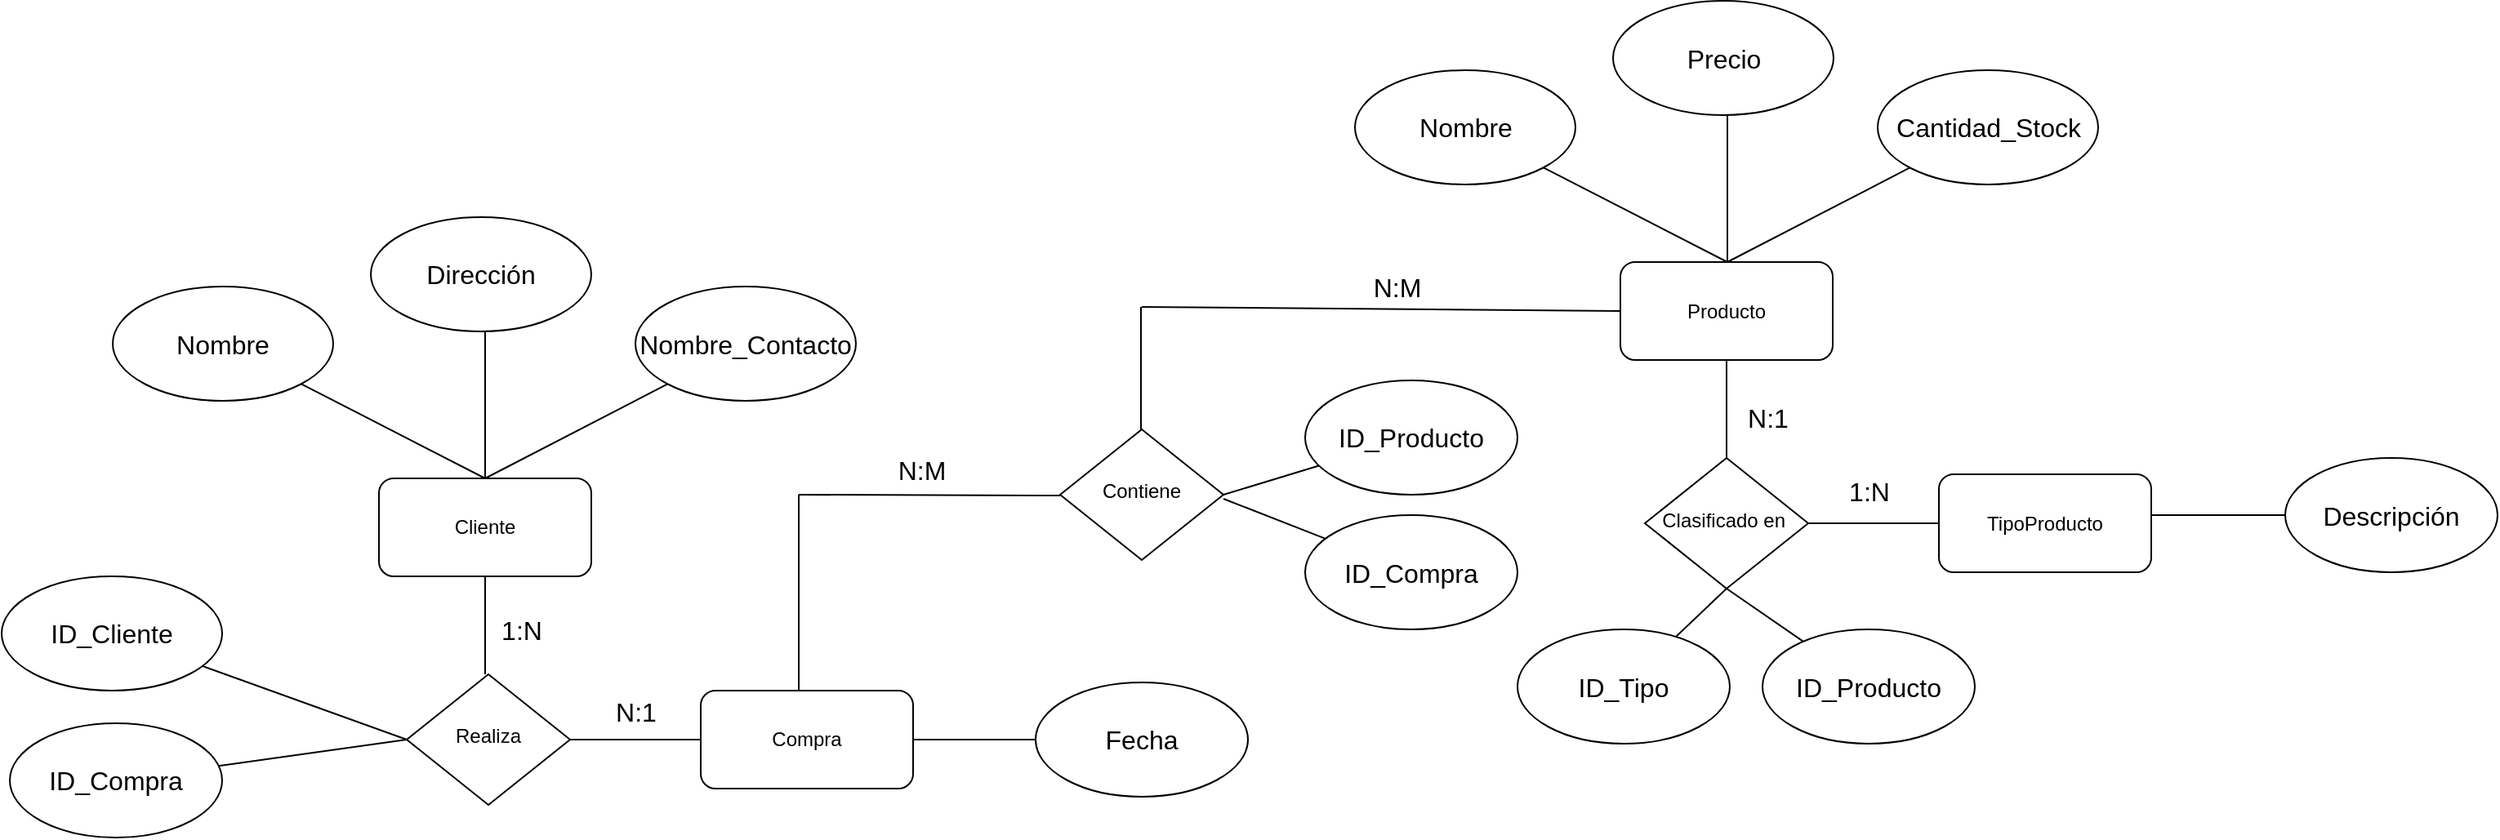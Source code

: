 <mxfile version="22.1.7" type="github">
  <diagram id="C5RBs43oDa-KdzZeNtuy" name="Page-1">
    <mxGraphModel dx="336" dy="399" grid="1" gridSize="10" guides="1" tooltips="1" connect="1" arrows="1" fold="1" page="1" pageScale="1" pageWidth="827" pageHeight="1169" math="0" shadow="0">
      <root>
        <mxCell id="WIyWlLk6GJQsqaUBKTNV-0" />
        <mxCell id="WIyWlLk6GJQsqaUBKTNV-1" parent="WIyWlLk6GJQsqaUBKTNV-0" />
        <mxCell id="WIyWlLk6GJQsqaUBKTNV-3" value="Producto" style="rounded=1;whiteSpace=wrap;html=1;fontSize=12;glass=0;strokeWidth=1;shadow=0;" parent="WIyWlLk6GJQsqaUBKTNV-1" vertex="1">
          <mxGeometry x="1553" y="267.5" width="130" height="60" as="geometry" />
        </mxCell>
        <mxCell id="WIyWlLk6GJQsqaUBKTNV-6" value="Clasificado en&amp;nbsp;" style="rhombus;whiteSpace=wrap;html=1;shadow=0;fontFamily=Helvetica;fontSize=12;align=center;strokeWidth=1;spacing=6;spacingTop=-4;" parent="WIyWlLk6GJQsqaUBKTNV-1" vertex="1">
          <mxGeometry x="1568" y="387.5" width="100" height="80" as="geometry" />
        </mxCell>
        <mxCell id="WIyWlLk6GJQsqaUBKTNV-7" value="TipoProducto" style="rounded=1;whiteSpace=wrap;html=1;fontSize=12;glass=0;strokeWidth=1;shadow=0;" parent="WIyWlLk6GJQsqaUBKTNV-1" vertex="1">
          <mxGeometry x="1748" y="397.5" width="130" height="60" as="geometry" />
        </mxCell>
        <mxCell id="WIyWlLk6GJQsqaUBKTNV-10" value="Realiza" style="rhombus;whiteSpace=wrap;html=1;shadow=0;fontFamily=Helvetica;fontSize=12;align=center;strokeWidth=1;spacing=6;spacingTop=-4;" parent="WIyWlLk6GJQsqaUBKTNV-1" vertex="1">
          <mxGeometry x="810" y="520" width="100" height="80" as="geometry" />
        </mxCell>
        <mxCell id="WIyWlLk6GJQsqaUBKTNV-11" value="Compra" style="rounded=1;whiteSpace=wrap;html=1;fontSize=12;glass=0;strokeWidth=1;shadow=0;" parent="WIyWlLk6GJQsqaUBKTNV-1" vertex="1">
          <mxGeometry x="990" y="530" width="130" height="60" as="geometry" />
        </mxCell>
        <mxCell id="WIyWlLk6GJQsqaUBKTNV-12" value="Cliente" style="rounded=1;whiteSpace=wrap;html=1;fontSize=12;glass=0;strokeWidth=1;shadow=0;" parent="WIyWlLk6GJQsqaUBKTNV-1" vertex="1">
          <mxGeometry x="793" y="400" width="130" height="60" as="geometry" />
        </mxCell>
        <mxCell id="BJbLeU8236tcsoLbHiMb-0" value="Contiene" style="rhombus;whiteSpace=wrap;html=1;shadow=0;fontFamily=Helvetica;fontSize=12;align=center;strokeWidth=1;spacing=6;spacingTop=-4;" vertex="1" parent="WIyWlLk6GJQsqaUBKTNV-1">
          <mxGeometry x="1210" y="370" width="100" height="80" as="geometry" />
        </mxCell>
        <mxCell id="BJbLeU8236tcsoLbHiMb-3" value="Descripción" style="ellipse;whiteSpace=wrap;html=1;fontSize=16;" vertex="1" parent="WIyWlLk6GJQsqaUBKTNV-1">
          <mxGeometry x="1960" y="387.5" width="130" height="70" as="geometry" />
        </mxCell>
        <mxCell id="BJbLeU8236tcsoLbHiMb-18" value="" style="endArrow=none;html=1;rounded=0;fontSize=12;startSize=8;endSize=8;curved=1;" edge="1" parent="WIyWlLk6GJQsqaUBKTNV-1" target="BJbLeU8236tcsoLbHiMb-3">
          <mxGeometry width="50" height="50" relative="1" as="geometry">
            <mxPoint x="1878" y="422.5" as="sourcePoint" />
            <mxPoint x="1928" y="372.5" as="targetPoint" />
          </mxGeometry>
        </mxCell>
        <mxCell id="BJbLeU8236tcsoLbHiMb-19" value="Nombre_Contacto" style="ellipse;whiteSpace=wrap;html=1;fontSize=16;" vertex="1" parent="WIyWlLk6GJQsqaUBKTNV-1">
          <mxGeometry x="950" y="282.5" width="135" height="70" as="geometry" />
        </mxCell>
        <mxCell id="BJbLeU8236tcsoLbHiMb-20" value="Dirección" style="ellipse;whiteSpace=wrap;html=1;fontSize=16;" vertex="1" parent="WIyWlLk6GJQsqaUBKTNV-1">
          <mxGeometry x="788" y="240" width="135" height="70" as="geometry" />
        </mxCell>
        <mxCell id="BJbLeU8236tcsoLbHiMb-21" value="Nombre" style="ellipse;whiteSpace=wrap;html=1;fontSize=16;" vertex="1" parent="WIyWlLk6GJQsqaUBKTNV-1">
          <mxGeometry x="630" y="282.5" width="135" height="70" as="geometry" />
        </mxCell>
        <mxCell id="BJbLeU8236tcsoLbHiMb-22" value="ID_Cliente" style="ellipse;whiteSpace=wrap;html=1;fontSize=16;" vertex="1" parent="WIyWlLk6GJQsqaUBKTNV-1">
          <mxGeometry x="562" y="460" width="135" height="70" as="geometry" />
        </mxCell>
        <mxCell id="BJbLeU8236tcsoLbHiMb-23" value="" style="endArrow=none;html=1;rounded=0;fontSize=12;startSize=8;endSize=8;curved=1;" edge="1" parent="WIyWlLk6GJQsqaUBKTNV-1" target="BJbLeU8236tcsoLbHiMb-22">
          <mxGeometry width="50" height="50" relative="1" as="geometry">
            <mxPoint x="810" y="560" as="sourcePoint" />
            <mxPoint x="690.598" y="511.61" as="targetPoint" />
          </mxGeometry>
        </mxCell>
        <mxCell id="BJbLeU8236tcsoLbHiMb-24" value="" style="endArrow=none;html=1;rounded=0;fontSize=12;startSize=8;endSize=8;curved=1;" edge="1" parent="WIyWlLk6GJQsqaUBKTNV-1" target="BJbLeU8236tcsoLbHiMb-21">
          <mxGeometry width="50" height="50" relative="1" as="geometry">
            <mxPoint x="858" y="400" as="sourcePoint" />
            <mxPoint x="805.215" y="312.03" as="targetPoint" />
          </mxGeometry>
        </mxCell>
        <mxCell id="BJbLeU8236tcsoLbHiMb-25" value="" style="endArrow=none;html=1;rounded=0;fontSize=12;startSize=8;endSize=8;curved=1;" edge="1" parent="WIyWlLk6GJQsqaUBKTNV-1">
          <mxGeometry width="50" height="50" relative="1" as="geometry">
            <mxPoint x="858" y="400" as="sourcePoint" />
            <mxPoint x="858" y="310" as="targetPoint" />
          </mxGeometry>
        </mxCell>
        <mxCell id="BJbLeU8236tcsoLbHiMb-26" value="" style="endArrow=none;html=1;rounded=0;fontSize=12;startSize=8;endSize=8;curved=1;" edge="1" parent="WIyWlLk6GJQsqaUBKTNV-1" target="BJbLeU8236tcsoLbHiMb-19">
          <mxGeometry width="50" height="50" relative="1" as="geometry">
            <mxPoint x="858" y="400" as="sourcePoint" />
            <mxPoint x="908" y="350" as="targetPoint" />
          </mxGeometry>
        </mxCell>
        <mxCell id="BJbLeU8236tcsoLbHiMb-27" value="Fecha" style="ellipse;whiteSpace=wrap;html=1;fontSize=16;" vertex="1" parent="WIyWlLk6GJQsqaUBKTNV-1">
          <mxGeometry x="1195" y="525" width="130" height="70" as="geometry" />
        </mxCell>
        <mxCell id="BJbLeU8236tcsoLbHiMb-28" value="ID_Compra" style="ellipse;whiteSpace=wrap;html=1;fontSize=16;" vertex="1" parent="WIyWlLk6GJQsqaUBKTNV-1">
          <mxGeometry x="567" y="550" width="130" height="70" as="geometry" />
        </mxCell>
        <mxCell id="BJbLeU8236tcsoLbHiMb-30" value="" style="endArrow=none;html=1;rounded=0;fontSize=12;startSize=8;endSize=8;curved=1;" edge="1" target="BJbLeU8236tcsoLbHiMb-27" parent="WIyWlLk6GJQsqaUBKTNV-1">
          <mxGeometry width="50" height="50" relative="1" as="geometry">
            <mxPoint x="1120" y="560" as="sourcePoint" />
            <mxPoint x="1170" y="510" as="targetPoint" />
          </mxGeometry>
        </mxCell>
        <mxCell id="BJbLeU8236tcsoLbHiMb-31" value="" style="endArrow=none;html=1;rounded=0;fontSize=12;startSize=8;endSize=8;curved=1;entryX=0.5;entryY=1;entryDx=0;entryDy=0;" edge="1" parent="WIyWlLk6GJQsqaUBKTNV-1" target="WIyWlLk6GJQsqaUBKTNV-3">
          <mxGeometry width="50" height="50" relative="1" as="geometry">
            <mxPoint x="1618" y="387.5" as="sourcePoint" />
            <mxPoint x="1668" y="337.5" as="targetPoint" />
          </mxGeometry>
        </mxCell>
        <mxCell id="BJbLeU8236tcsoLbHiMb-32" value="" style="endArrow=none;html=1;rounded=0;fontSize=12;startSize=8;endSize=8;curved=1;entryX=0;entryY=0.5;entryDx=0;entryDy=0;" edge="1" parent="WIyWlLk6GJQsqaUBKTNV-1" target="WIyWlLk6GJQsqaUBKTNV-7">
          <mxGeometry width="50" height="50" relative="1" as="geometry">
            <mxPoint x="1668" y="427.5" as="sourcePoint" />
            <mxPoint x="1718" y="377.5" as="targetPoint" />
          </mxGeometry>
        </mxCell>
        <mxCell id="BJbLeU8236tcsoLbHiMb-33" value="" style="endArrow=none;html=1;rounded=0;fontSize=12;startSize=8;endSize=8;curved=1;entryX=0.5;entryY=1;entryDx=0;entryDy=0;" edge="1" parent="WIyWlLk6GJQsqaUBKTNV-1" target="WIyWlLk6GJQsqaUBKTNV-12">
          <mxGeometry width="50" height="50" relative="1" as="geometry">
            <mxPoint x="858" y="520" as="sourcePoint" />
            <mxPoint x="908" y="470" as="targetPoint" />
          </mxGeometry>
        </mxCell>
        <mxCell id="BJbLeU8236tcsoLbHiMb-34" value="" style="endArrow=none;html=1;rounded=0;fontSize=12;startSize=8;endSize=8;curved=1;entryX=0;entryY=0.5;entryDx=0;entryDy=0;" edge="1" parent="WIyWlLk6GJQsqaUBKTNV-1" target="WIyWlLk6GJQsqaUBKTNV-11">
          <mxGeometry width="50" height="50" relative="1" as="geometry">
            <mxPoint x="910" y="560" as="sourcePoint" />
            <mxPoint x="960" y="510" as="targetPoint" />
          </mxGeometry>
        </mxCell>
        <mxCell id="BJbLeU8236tcsoLbHiMb-36" value="" style="endArrow=none;html=1;rounded=0;fontSize=12;startSize=8;endSize=8;curved=1;" edge="1" parent="WIyWlLk6GJQsqaUBKTNV-1">
          <mxGeometry width="50" height="50" relative="1" as="geometry">
            <mxPoint x="1050" y="530" as="sourcePoint" />
            <mxPoint x="1050" y="410" as="targetPoint" />
          </mxGeometry>
        </mxCell>
        <mxCell id="BJbLeU8236tcsoLbHiMb-37" value="" style="endArrow=none;html=1;rounded=0;fontSize=12;startSize=8;endSize=8;curved=1;" edge="1" parent="WIyWlLk6GJQsqaUBKTNV-1">
          <mxGeometry width="50" height="50" relative="1" as="geometry">
            <mxPoint x="1050" y="410" as="sourcePoint" />
            <mxPoint x="1210" y="410.5" as="targetPoint" />
          </mxGeometry>
        </mxCell>
        <mxCell id="BJbLeU8236tcsoLbHiMb-38" value="" style="endArrow=none;html=1;rounded=0;fontSize=12;startSize=8;endSize=8;curved=1;exitX=0.495;exitY=0;exitDx=0;exitDy=0;exitPerimeter=0;" edge="1" parent="WIyWlLk6GJQsqaUBKTNV-1" source="BJbLeU8236tcsoLbHiMb-0">
          <mxGeometry width="50" height="50" relative="1" as="geometry">
            <mxPoint x="1259.5" y="365" as="sourcePoint" />
            <mxPoint x="1259.5" y="295" as="targetPoint" />
          </mxGeometry>
        </mxCell>
        <mxCell id="BJbLeU8236tcsoLbHiMb-39" value="" style="endArrow=none;html=1;rounded=0;fontSize=12;startSize=8;endSize=8;curved=1;entryX=0;entryY=0.5;entryDx=0;entryDy=0;" edge="1" parent="WIyWlLk6GJQsqaUBKTNV-1" target="WIyWlLk6GJQsqaUBKTNV-3">
          <mxGeometry width="50" height="50" relative="1" as="geometry">
            <mxPoint x="1260" y="295" as="sourcePoint" />
            <mxPoint x="1465" y="295" as="targetPoint" />
          </mxGeometry>
        </mxCell>
        <mxCell id="BJbLeU8236tcsoLbHiMb-40" value="" style="endArrow=none;html=1;rounded=0;fontSize=12;startSize=8;endSize=8;curved=1;" edge="1" parent="WIyWlLk6GJQsqaUBKTNV-1" target="BJbLeU8236tcsoLbHiMb-28">
          <mxGeometry width="50" height="50" relative="1" as="geometry">
            <mxPoint x="810" y="560" as="sourcePoint" />
            <mxPoint x="685" y="530.06" as="targetPoint" />
          </mxGeometry>
        </mxCell>
        <mxCell id="BJbLeU8236tcsoLbHiMb-41" value="ID_Producto" style="ellipse;whiteSpace=wrap;html=1;fontSize=16;" vertex="1" parent="WIyWlLk6GJQsqaUBKTNV-1">
          <mxGeometry x="1360" y="340" width="130" height="70" as="geometry" />
        </mxCell>
        <mxCell id="BJbLeU8236tcsoLbHiMb-42" value="ID_Compra" style="ellipse;whiteSpace=wrap;html=1;fontSize=16;" vertex="1" parent="WIyWlLk6GJQsqaUBKTNV-1">
          <mxGeometry x="1360" y="422.5" width="130" height="70" as="geometry" />
        </mxCell>
        <mxCell id="BJbLeU8236tcsoLbHiMb-43" value="" style="endArrow=none;html=1;rounded=0;fontSize=12;startSize=8;endSize=8;curved=1;" edge="1" parent="WIyWlLk6GJQsqaUBKTNV-1" target="BJbLeU8236tcsoLbHiMb-41">
          <mxGeometry width="50" height="50" relative="1" as="geometry">
            <mxPoint x="1310" y="410" as="sourcePoint" />
            <mxPoint x="1369.104" y="390.364" as="targetPoint" />
          </mxGeometry>
        </mxCell>
        <mxCell id="BJbLeU8236tcsoLbHiMb-46" value="" style="endArrow=none;html=1;rounded=0;fontSize=12;startSize=8;endSize=8;curved=1;" edge="1" parent="WIyWlLk6GJQsqaUBKTNV-1" target="BJbLeU8236tcsoLbHiMb-42">
          <mxGeometry width="50" height="50" relative="1" as="geometry">
            <mxPoint x="1310" y="412.5" as="sourcePoint" />
            <mxPoint x="1360" y="362.5" as="targetPoint" />
          </mxGeometry>
        </mxCell>
        <mxCell id="BJbLeU8236tcsoLbHiMb-47" value="Cantidad_Stock" style="ellipse;whiteSpace=wrap;html=1;fontSize=16;" vertex="1" parent="WIyWlLk6GJQsqaUBKTNV-1">
          <mxGeometry x="1710.5" y="150" width="135" height="70" as="geometry" />
        </mxCell>
        <mxCell id="BJbLeU8236tcsoLbHiMb-48" value="Precio" style="ellipse;whiteSpace=wrap;html=1;fontSize=16;" vertex="1" parent="WIyWlLk6GJQsqaUBKTNV-1">
          <mxGeometry x="1548.5" y="107.5" width="135" height="70" as="geometry" />
        </mxCell>
        <mxCell id="BJbLeU8236tcsoLbHiMb-49" value="Nombre" style="ellipse;whiteSpace=wrap;html=1;fontSize=16;" vertex="1" parent="WIyWlLk6GJQsqaUBKTNV-1">
          <mxGeometry x="1390.5" y="150" width="135" height="70" as="geometry" />
        </mxCell>
        <mxCell id="BJbLeU8236tcsoLbHiMb-50" value="" style="endArrow=none;html=1;rounded=0;fontSize=12;startSize=8;endSize=8;curved=1;" edge="1" target="BJbLeU8236tcsoLbHiMb-49" parent="WIyWlLk6GJQsqaUBKTNV-1">
          <mxGeometry width="50" height="50" relative="1" as="geometry">
            <mxPoint x="1618.5" y="267.5" as="sourcePoint" />
            <mxPoint x="1565.715" y="179.53" as="targetPoint" />
          </mxGeometry>
        </mxCell>
        <mxCell id="BJbLeU8236tcsoLbHiMb-51" value="" style="endArrow=none;html=1;rounded=0;fontSize=12;startSize=8;endSize=8;curved=1;" edge="1" parent="WIyWlLk6GJQsqaUBKTNV-1">
          <mxGeometry width="50" height="50" relative="1" as="geometry">
            <mxPoint x="1618.5" y="267.5" as="sourcePoint" />
            <mxPoint x="1618.5" y="177.5" as="targetPoint" />
          </mxGeometry>
        </mxCell>
        <mxCell id="BJbLeU8236tcsoLbHiMb-52" value="" style="endArrow=none;html=1;rounded=0;fontSize=12;startSize=8;endSize=8;curved=1;" edge="1" target="BJbLeU8236tcsoLbHiMb-47" parent="WIyWlLk6GJQsqaUBKTNV-1">
          <mxGeometry width="50" height="50" relative="1" as="geometry">
            <mxPoint x="1618.5" y="267.5" as="sourcePoint" />
            <mxPoint x="1668.5" y="217.5" as="targetPoint" />
          </mxGeometry>
        </mxCell>
        <mxCell id="BJbLeU8236tcsoLbHiMb-53" value="ID_Producto" style="ellipse;whiteSpace=wrap;html=1;fontSize=16;" vertex="1" parent="WIyWlLk6GJQsqaUBKTNV-1">
          <mxGeometry x="1640" y="492.5" width="130" height="70" as="geometry" />
        </mxCell>
        <mxCell id="BJbLeU8236tcsoLbHiMb-54" value="ID_Tipo" style="ellipse;whiteSpace=wrap;html=1;fontSize=16;" vertex="1" parent="WIyWlLk6GJQsqaUBKTNV-1">
          <mxGeometry x="1490" y="492.5" width="130" height="70" as="geometry" />
        </mxCell>
        <mxCell id="BJbLeU8236tcsoLbHiMb-55" value="" style="endArrow=none;html=1;rounded=0;fontSize=12;startSize=8;endSize=8;curved=1;entryX=0.5;entryY=1;entryDx=0;entryDy=0;" edge="1" parent="WIyWlLk6GJQsqaUBKTNV-1" source="BJbLeU8236tcsoLbHiMb-54" target="WIyWlLk6GJQsqaUBKTNV-6">
          <mxGeometry width="50" height="50" relative="1" as="geometry">
            <mxPoint x="1570" y="517.5" as="sourcePoint" />
            <mxPoint x="1620" y="467.5" as="targetPoint" />
          </mxGeometry>
        </mxCell>
        <mxCell id="BJbLeU8236tcsoLbHiMb-56" value="" style="endArrow=none;html=1;rounded=0;fontSize=12;startSize=8;endSize=8;curved=1;entryX=0.5;entryY=1;entryDx=0;entryDy=0;" edge="1" parent="WIyWlLk6GJQsqaUBKTNV-1" source="BJbLeU8236tcsoLbHiMb-53" target="WIyWlLk6GJQsqaUBKTNV-6">
          <mxGeometry width="50" height="50" relative="1" as="geometry">
            <mxPoint x="1570" y="517.5" as="sourcePoint" />
            <mxPoint x="1620" y="467.5" as="targetPoint" />
          </mxGeometry>
        </mxCell>
        <mxCell id="BJbLeU8236tcsoLbHiMb-57" value="1:N" style="text;html=1;align=center;verticalAlign=middle;resizable=0;points=[];autosize=1;strokeColor=none;fillColor=none;fontSize=16;" vertex="1" parent="WIyWlLk6GJQsqaUBKTNV-1">
          <mxGeometry x="1680" y="392.5" width="50" height="30" as="geometry" />
        </mxCell>
        <mxCell id="BJbLeU8236tcsoLbHiMb-59" value="N:1" style="text;html=1;align=center;verticalAlign=middle;resizable=0;points=[];autosize=1;strokeColor=none;fillColor=none;fontSize=16;" vertex="1" parent="WIyWlLk6GJQsqaUBKTNV-1">
          <mxGeometry x="1618" y="348" width="50" height="30" as="geometry" />
        </mxCell>
        <mxCell id="BJbLeU8236tcsoLbHiMb-60" value="1:N" style="text;html=1;align=center;verticalAlign=middle;resizable=0;points=[];autosize=1;strokeColor=none;fillColor=none;fontSize=16;" vertex="1" parent="WIyWlLk6GJQsqaUBKTNV-1">
          <mxGeometry x="855" y="478" width="50" height="30" as="geometry" />
        </mxCell>
        <mxCell id="BJbLeU8236tcsoLbHiMb-61" value="N:1" style="text;html=1;align=center;verticalAlign=middle;resizable=0;points=[];autosize=1;strokeColor=none;fillColor=none;fontSize=16;" vertex="1" parent="WIyWlLk6GJQsqaUBKTNV-1">
          <mxGeometry x="925" y="528" width="50" height="30" as="geometry" />
        </mxCell>
        <mxCell id="BJbLeU8236tcsoLbHiMb-62" value="N:M" style="text;html=1;align=center;verticalAlign=middle;resizable=0;points=[];autosize=1;strokeColor=none;fillColor=none;fontSize=16;" vertex="1" parent="WIyWlLk6GJQsqaUBKTNV-1">
          <mxGeometry x="1100" y="380" width="50" height="30" as="geometry" />
        </mxCell>
        <mxCell id="BJbLeU8236tcsoLbHiMb-63" value="N:M" style="text;html=1;align=center;verticalAlign=middle;resizable=0;points=[];autosize=1;strokeColor=none;fillColor=none;fontSize=16;" vertex="1" parent="WIyWlLk6GJQsqaUBKTNV-1">
          <mxGeometry x="1390.5" y="267.5" width="50" height="30" as="geometry" />
        </mxCell>
      </root>
    </mxGraphModel>
  </diagram>
</mxfile>
